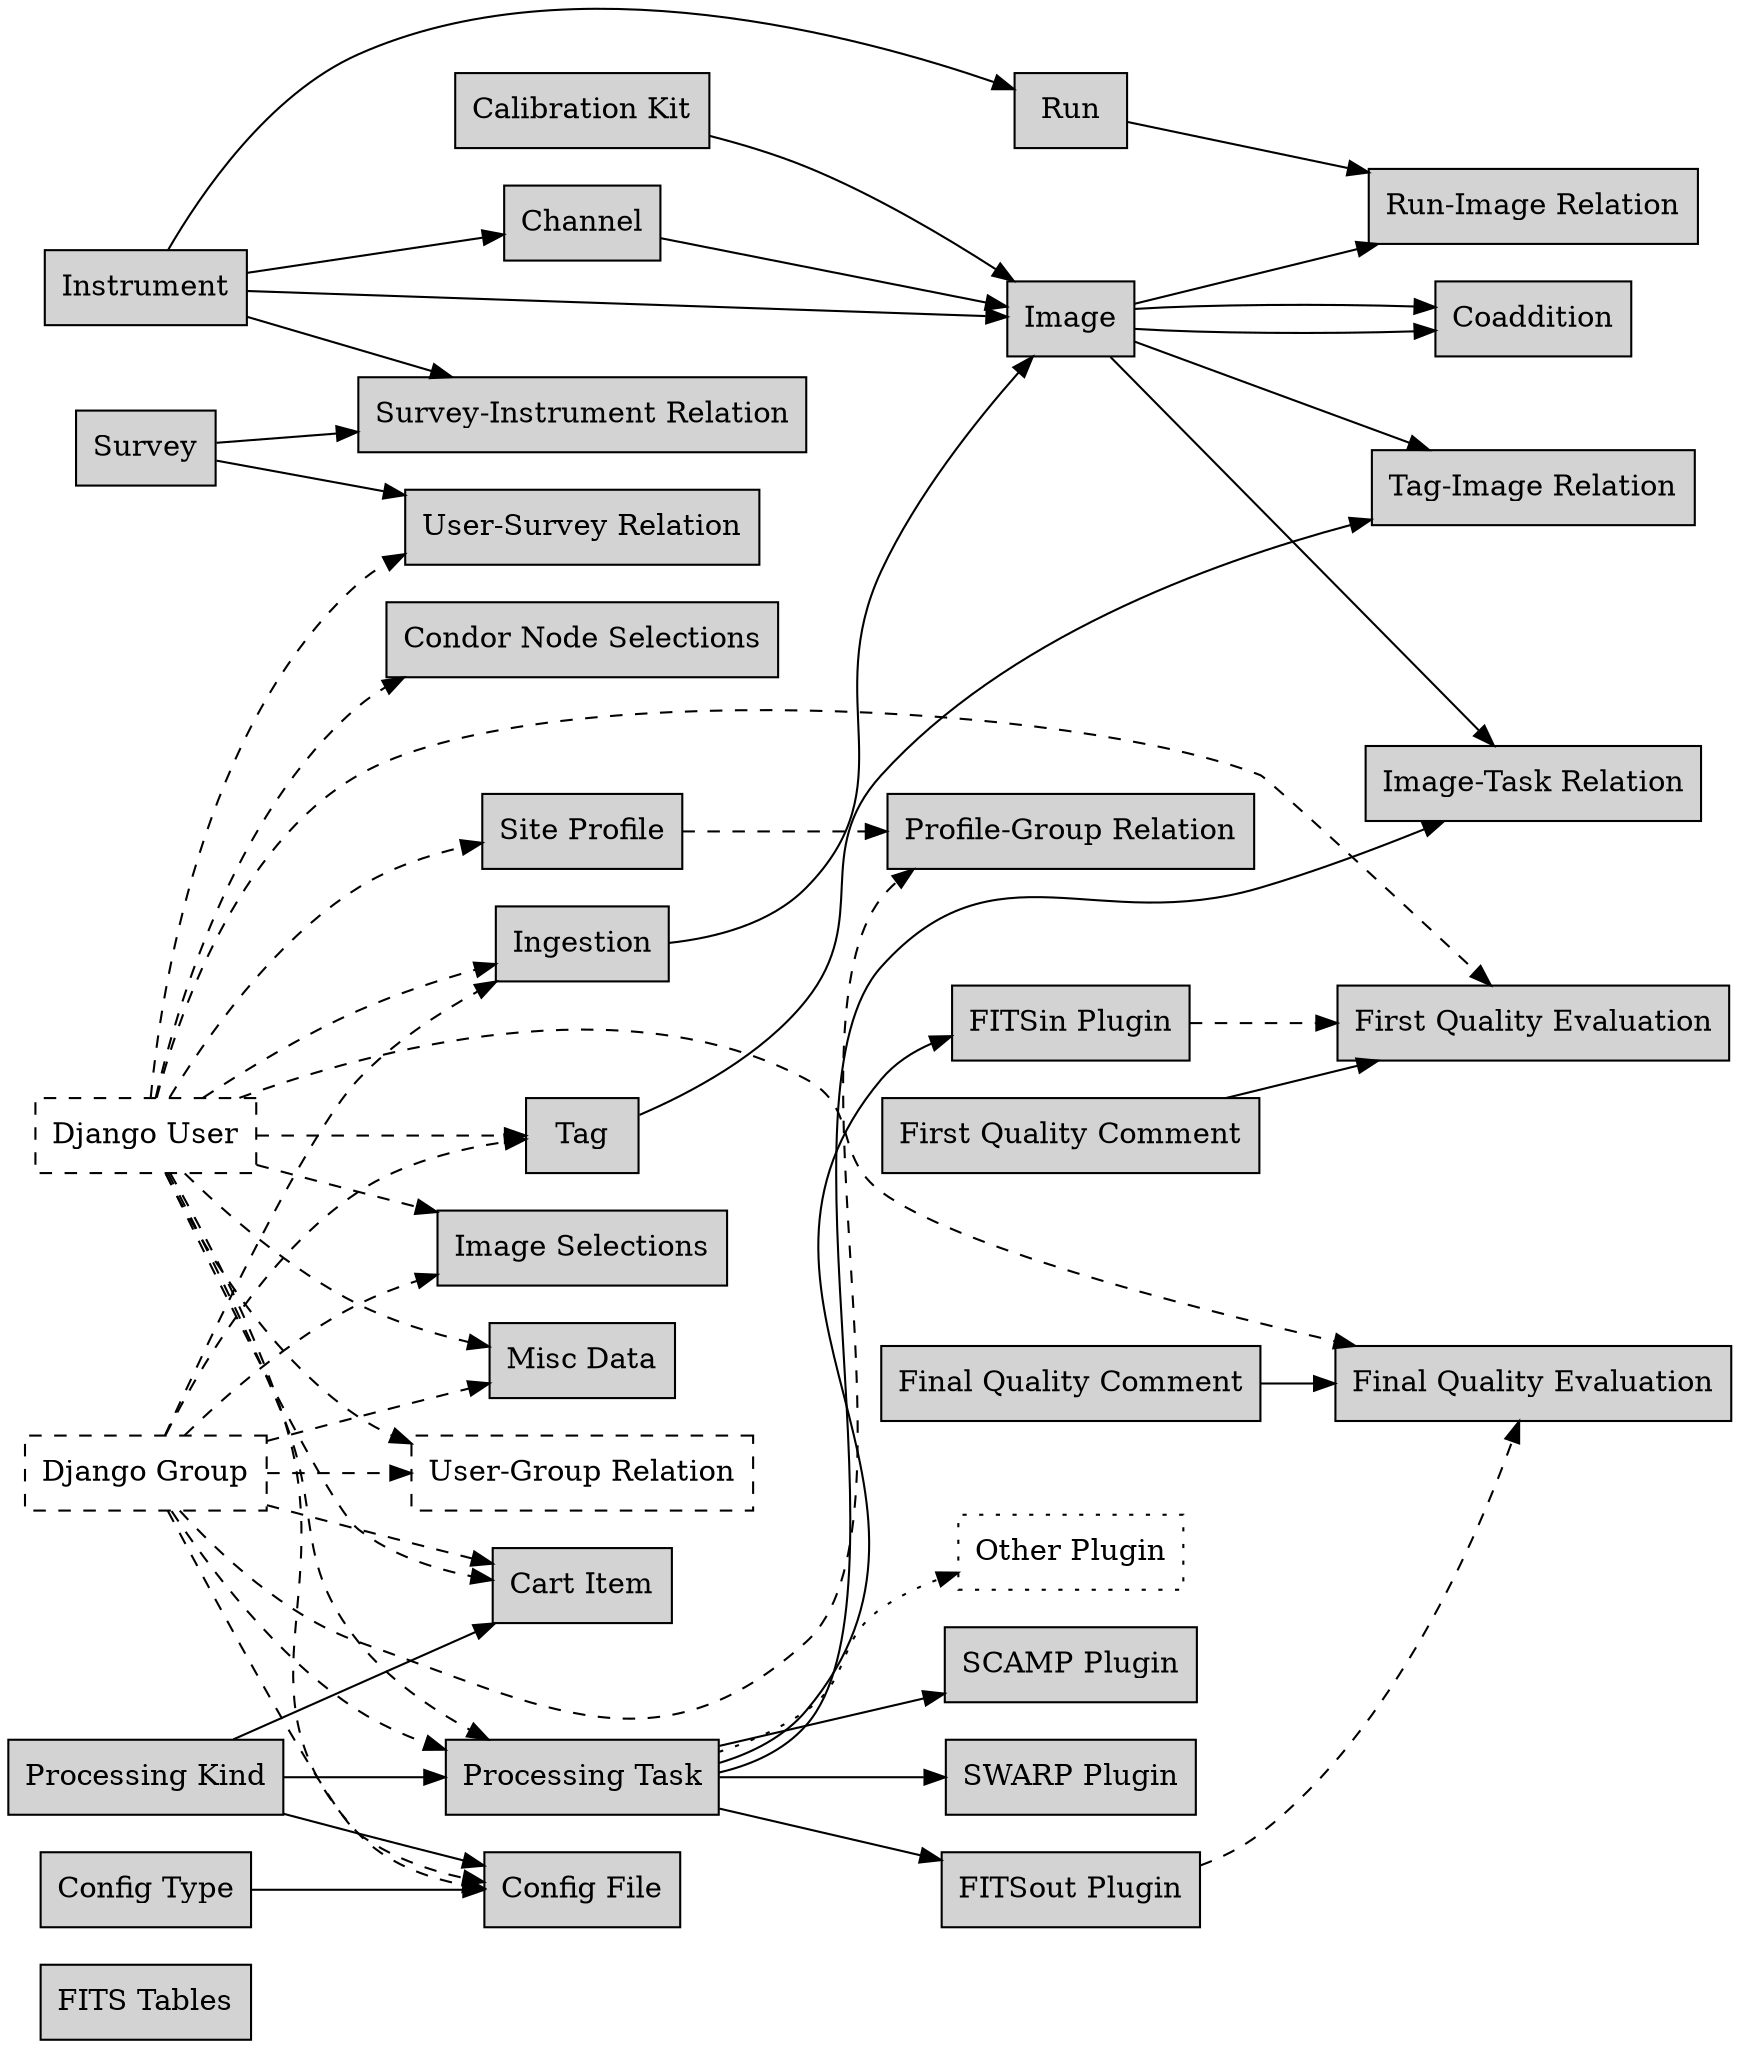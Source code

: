 /*
 * Youpi's CODASYL logical model
 *
 */
digraph codasyl { 
	rankdir = LR;
	node [shape = box, style = filled];

	/* Standalone records */
	"FITS Tables";

	/* Linked records */
	calib [label="Calibration Kit"];
	imgsel [label="Image Selections"];
	task [label="Processing Task"];
	relri [label="Run-Image Relation"];
	carti [label="Cart Item"];
	relsi [label="Survey-Instrument Relation"];
	relit [label="Image-Task Relation"];
	relus [label="User-Survey Relation"];
	relug [label="User-Group Relation", style=dashed];
	relpg [label="Profile-Group Relation"];
	reltagi [label="Tag-Image Relation"];
	kind [label="Processing Kind"];
	plugfitsin [label="FITSin Plugin"];
	plugfitsout [label="FITSout Plugin"];
	plugscamp [label="SCAMP Plugin"];
	plugswarp [label="SWARP Plugin"];
	plugother [label="Other Plugin", style=dotted];
	user [label="Django User", style=dashed];
	group [label="Django Group", style=dashed];
	miscdata [label="Misc Data"];
	configfile [label="Config File"];
	configtype [label="Config Type"];
	ingrading [label="First Quality Evaluation"];
	outgrading [label="Final Quality Evaluation"];
	incomment [label="First Quality Comment"];
	outcomment [label="Final Quality Comment"];
	siteprofile [label="Site Profile"];
	condornodesel [label="Condor Node Selections"];

	/* Sets */
	calib -> Image;
	Channel -> Image;
	Ingestion -> Image;
	Instrument -> Image;
	Image -> Coaddition;
	Image -> Coaddition;
	Image -> relri;
	Image -> relit;
	Image -> reltagi;
	task -> plugfitsin;
	task -> plugfitsout;
	task -> plugscamp;
	task -> plugswarp;
	task -> plugother[style=dotted];
	Run -> relri;

	user -> carti[style=dashed];
	user -> task[style=dashed];
	user -> Ingestion[style=dashed];
	user -> imgsel[style=dashed];
	user -> miscdata[style=dashed];
	user -> configfile[style=dashed];
	user -> ingrading[style=dashed];
	user -> outgrading[style=dashed];
	user -> siteprofile[style=dashed];
	user -> condornodesel[style=dashed];
	user -> relus[style=dashed];
	user -> relug[style=dashed];
	user -> Tag[style=dashed];
	plugfitsin -> ingrading[style=dashed];
	plugfitsout -> outgrading[style=dashed];

	group -> task[style=dashed];
	group -> Tag[style=dashed];
	group -> carti[style=dashed];
	group -> configfile[style=dashed];
	group -> imgsel[style=dashed];
	group -> Ingestion[style=dashed];
	group -> miscdata[style=dashed];
	group -> relug[style=dashed];
	group -> relpg[style=dashed];
	siteprofile -> relpg[style=dashed];
	
	Instrument -> Channel;
	Instrument -> Run;
	Survey -> relsi;
	Survey -> relus;
	Instrument -> relsi;

	kind -> task;
	kind -> configfile;
	kind -> carti;

	configtype -> configfile;

	task -> relit;
	Tag -> reltagi;

	incomment -> ingrading;
	outcomment -> outgrading;
} 

